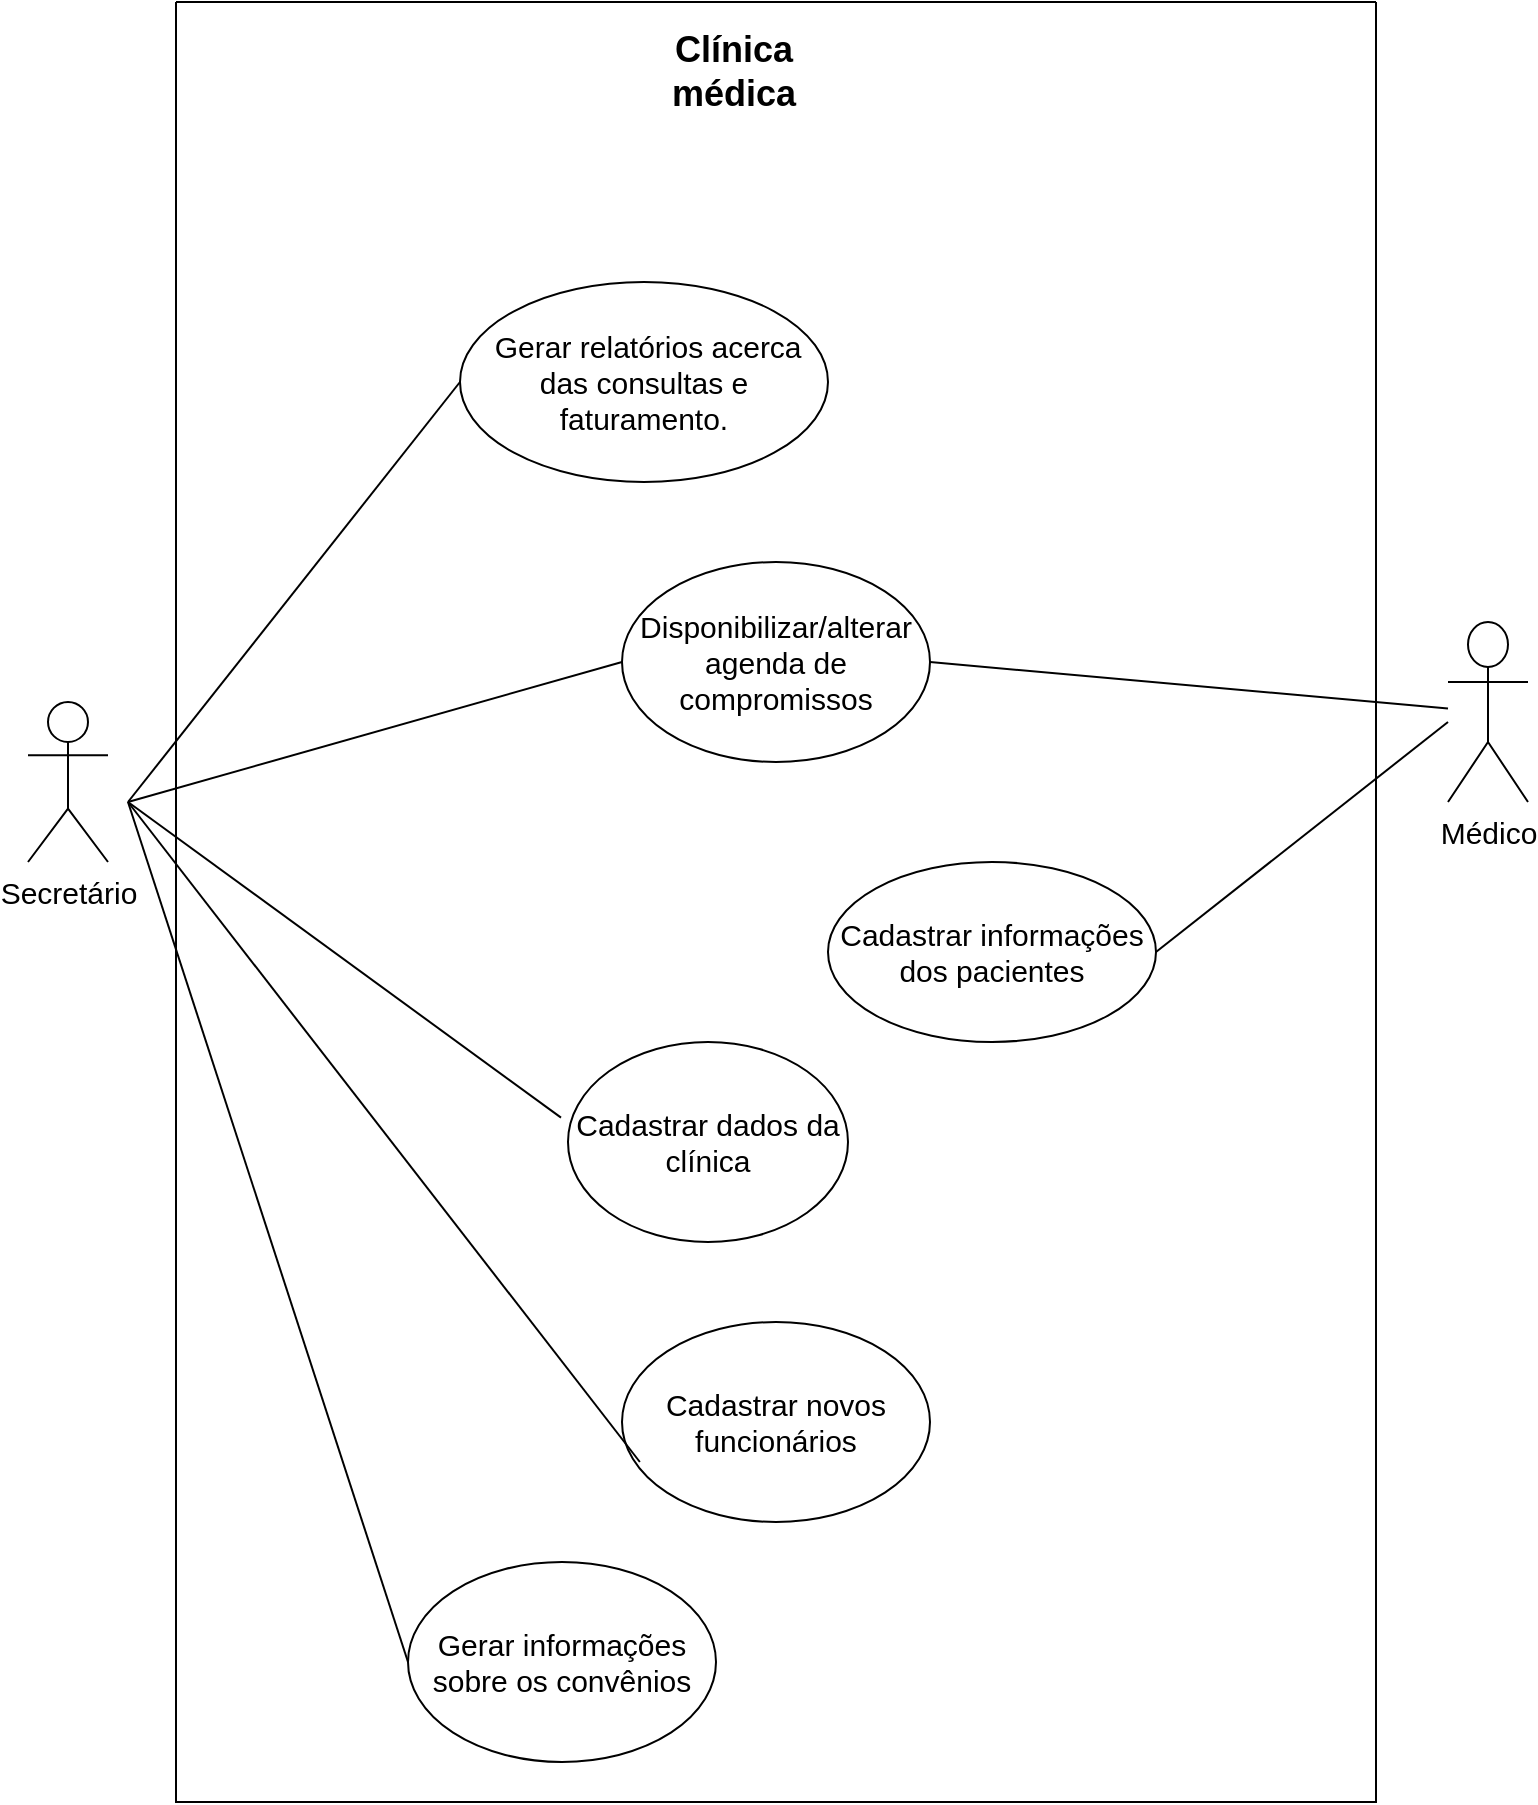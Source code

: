 <mxfile version="21.3.6" type="github">
  <diagram name="Página-1" id="7ZFkFAz9iX5EPi56Q5da">
    <mxGraphModel dx="1914" dy="1011" grid="1" gridSize="10" guides="1" tooltips="1" connect="1" arrows="1" fold="1" page="1" pageScale="1" pageWidth="827" pageHeight="1169" math="0" shadow="0">
      <root>
        <mxCell id="0" />
        <mxCell id="1" parent="0" />
        <mxCell id="3UQKpk68wU8RZs8VAPkV-1" value="" style="swimlane;startSize=0;" parent="1" vertex="1">
          <mxGeometry x="114" y="60" width="600" height="900" as="geometry" />
        </mxCell>
        <mxCell id="3UQKpk68wU8RZs8VAPkV-5" value="&lt;font style=&quot;font-size: 15px;&quot;&gt;Cadastrar novos funcionários&lt;/font&gt;" style="ellipse;whiteSpace=wrap;html=1;" parent="3UQKpk68wU8RZs8VAPkV-1" vertex="1">
          <mxGeometry x="223" y="660" width="154" height="100" as="geometry" />
        </mxCell>
        <mxCell id="3UQKpk68wU8RZs8VAPkV-8" value="&lt;font style=&quot;font-size: 15px;&quot;&gt;Cadastrar informações dos pacientes&lt;/font&gt;" style="ellipse;whiteSpace=wrap;html=1;" parent="3UQKpk68wU8RZs8VAPkV-1" vertex="1">
          <mxGeometry x="326" y="430" width="164" height="90" as="geometry" />
        </mxCell>
        <mxCell id="3UQKpk68wU8RZs8VAPkV-9" value="&lt;font style=&quot;font-size: 15px;&quot;&gt;Disponibilizar/alterar agenda de compromissos&lt;/font&gt;" style="ellipse;whiteSpace=wrap;html=1;" parent="3UQKpk68wU8RZs8VAPkV-1" vertex="1">
          <mxGeometry x="223" y="280" width="154" height="100" as="geometry" />
        </mxCell>
        <mxCell id="3UQKpk68wU8RZs8VAPkV-14" value="&lt;font style=&quot;font-size: 15px;&quot;&gt;&amp;nbsp;Gerar relatórios acerca das consultas e faturamento.&lt;/font&gt;" style="ellipse;whiteSpace=wrap;html=1;" parent="3UQKpk68wU8RZs8VAPkV-1" vertex="1">
          <mxGeometry x="142" y="140" width="184" height="100" as="geometry" />
        </mxCell>
        <mxCell id="3UQKpk68wU8RZs8VAPkV-21" value="&lt;font size=&quot;1&quot; style=&quot;&quot;&gt;&lt;b style=&quot;font-size: 18px;&quot;&gt;Clínica médica&lt;/b&gt;&lt;/font&gt;" style="text;html=1;strokeColor=none;fillColor=none;align=center;verticalAlign=middle;whiteSpace=wrap;rounded=0;" parent="3UQKpk68wU8RZs8VAPkV-1" vertex="1">
          <mxGeometry x="236" y="20" width="86" height="30" as="geometry" />
        </mxCell>
        <mxCell id="3UQKpk68wU8RZs8VAPkV-22" value="&lt;font style=&quot;font-size: 15px;&quot;&gt;Gerar informações sobre os convênios&lt;/font&gt;" style="ellipse;whiteSpace=wrap;html=1;" parent="3UQKpk68wU8RZs8VAPkV-1" vertex="1">
          <mxGeometry x="116" y="780" width="154" height="100" as="geometry" />
        </mxCell>
        <mxCell id="AwLQSNVYpXwr-3Axn_4K-4" value="" style="endArrow=none;html=1;rounded=0;entryX=-0.025;entryY=0.378;entryDx=0;entryDy=0;entryPerimeter=0;" edge="1" parent="3UQKpk68wU8RZs8VAPkV-1" target="AwLQSNVYpXwr-3Axn_4K-3">
          <mxGeometry width="50" height="50" relative="1" as="geometry">
            <mxPoint x="-24" y="400" as="sourcePoint" />
            <mxPoint x="126" y="460" as="targetPoint" />
            <Array as="points" />
          </mxGeometry>
        </mxCell>
        <mxCell id="AwLQSNVYpXwr-3Axn_4K-3" value="&lt;font style=&quot;font-size: 15px;&quot;&gt;Cadastrar dados da clínica&lt;/font&gt;" style="ellipse;whiteSpace=wrap;html=1;" vertex="1" parent="3UQKpk68wU8RZs8VAPkV-1">
          <mxGeometry x="196" y="520" width="140" height="100" as="geometry" />
        </mxCell>
        <mxCell id="3UQKpk68wU8RZs8VAPkV-2" value="&lt;font style=&quot;font-size: 15px;&quot;&gt;Médico&lt;/font&gt;" style="shape=umlActor;verticalLabelPosition=bottom;verticalAlign=top;html=1;outlineConnect=0;" parent="1" vertex="1">
          <mxGeometry x="750" y="370" width="40" height="90" as="geometry" />
        </mxCell>
        <mxCell id="3UQKpk68wU8RZs8VAPkV-3" value="&lt;font style=&quot;font-size: 15px;&quot;&gt;Secretário&lt;/font&gt;" style="shape=umlActor;verticalLabelPosition=bottom;verticalAlign=top;html=1;outlineConnect=0;" parent="1" vertex="1">
          <mxGeometry x="40" y="410" width="40" height="80" as="geometry" />
        </mxCell>
        <mxCell id="3UQKpk68wU8RZs8VAPkV-15" value="" style="endArrow=none;html=1;rounded=0;entryX=0.058;entryY=0.7;entryDx=0;entryDy=0;entryPerimeter=0;" parent="1" target="3UQKpk68wU8RZs8VAPkV-5" edge="1">
          <mxGeometry width="50" height="50" relative="1" as="geometry">
            <mxPoint x="90" y="460" as="sourcePoint" />
            <mxPoint x="430" y="390" as="targetPoint" />
          </mxGeometry>
        </mxCell>
        <mxCell id="3UQKpk68wU8RZs8VAPkV-17" value="" style="endArrow=none;html=1;rounded=0;entryX=0;entryY=0.5;entryDx=0;entryDy=0;" parent="1" target="3UQKpk68wU8RZs8VAPkV-9" edge="1">
          <mxGeometry width="50" height="50" relative="1" as="geometry">
            <mxPoint x="90" y="460" as="sourcePoint" />
            <mxPoint x="330" y="425" as="targetPoint" />
          </mxGeometry>
        </mxCell>
        <mxCell id="3UQKpk68wU8RZs8VAPkV-18" value="" style="endArrow=none;html=1;rounded=0;entryX=0;entryY=0.5;entryDx=0;entryDy=0;" parent="1" target="3UQKpk68wU8RZs8VAPkV-14" edge="1">
          <mxGeometry width="50" height="50" relative="1" as="geometry">
            <mxPoint x="90" y="460" as="sourcePoint" />
            <mxPoint x="330" y="345" as="targetPoint" />
          </mxGeometry>
        </mxCell>
        <mxCell id="3UQKpk68wU8RZs8VAPkV-19" value="" style="endArrow=none;html=1;rounded=0;entryX=1;entryY=0.5;entryDx=0;entryDy=0;" parent="1" source="3UQKpk68wU8RZs8VAPkV-2" target="3UQKpk68wU8RZs8VAPkV-9" edge="1">
          <mxGeometry width="50" height="50" relative="1" as="geometry">
            <mxPoint x="100" y="470" as="sourcePoint" />
            <mxPoint x="330" y="275" as="targetPoint" />
          </mxGeometry>
        </mxCell>
        <mxCell id="3UQKpk68wU8RZs8VAPkV-20" value="" style="endArrow=none;html=1;rounded=0;entryX=1;entryY=0.5;entryDx=0;entryDy=0;" parent="1" target="3UQKpk68wU8RZs8VAPkV-8" edge="1">
          <mxGeometry width="50" height="50" relative="1" as="geometry">
            <mxPoint x="750" y="420" as="sourcePoint" />
            <mxPoint x="330" y="345" as="targetPoint" />
          </mxGeometry>
        </mxCell>
        <mxCell id="3UQKpk68wU8RZs8VAPkV-23" value="" style="endArrow=none;html=1;rounded=0;entryX=0;entryY=0.5;entryDx=0;entryDy=0;" parent="1" target="3UQKpk68wU8RZs8VAPkV-22" edge="1">
          <mxGeometry width="50" height="50" relative="1" as="geometry">
            <mxPoint x="90" y="460" as="sourcePoint" />
            <mxPoint x="337" y="435" as="targetPoint" />
          </mxGeometry>
        </mxCell>
      </root>
    </mxGraphModel>
  </diagram>
</mxfile>
